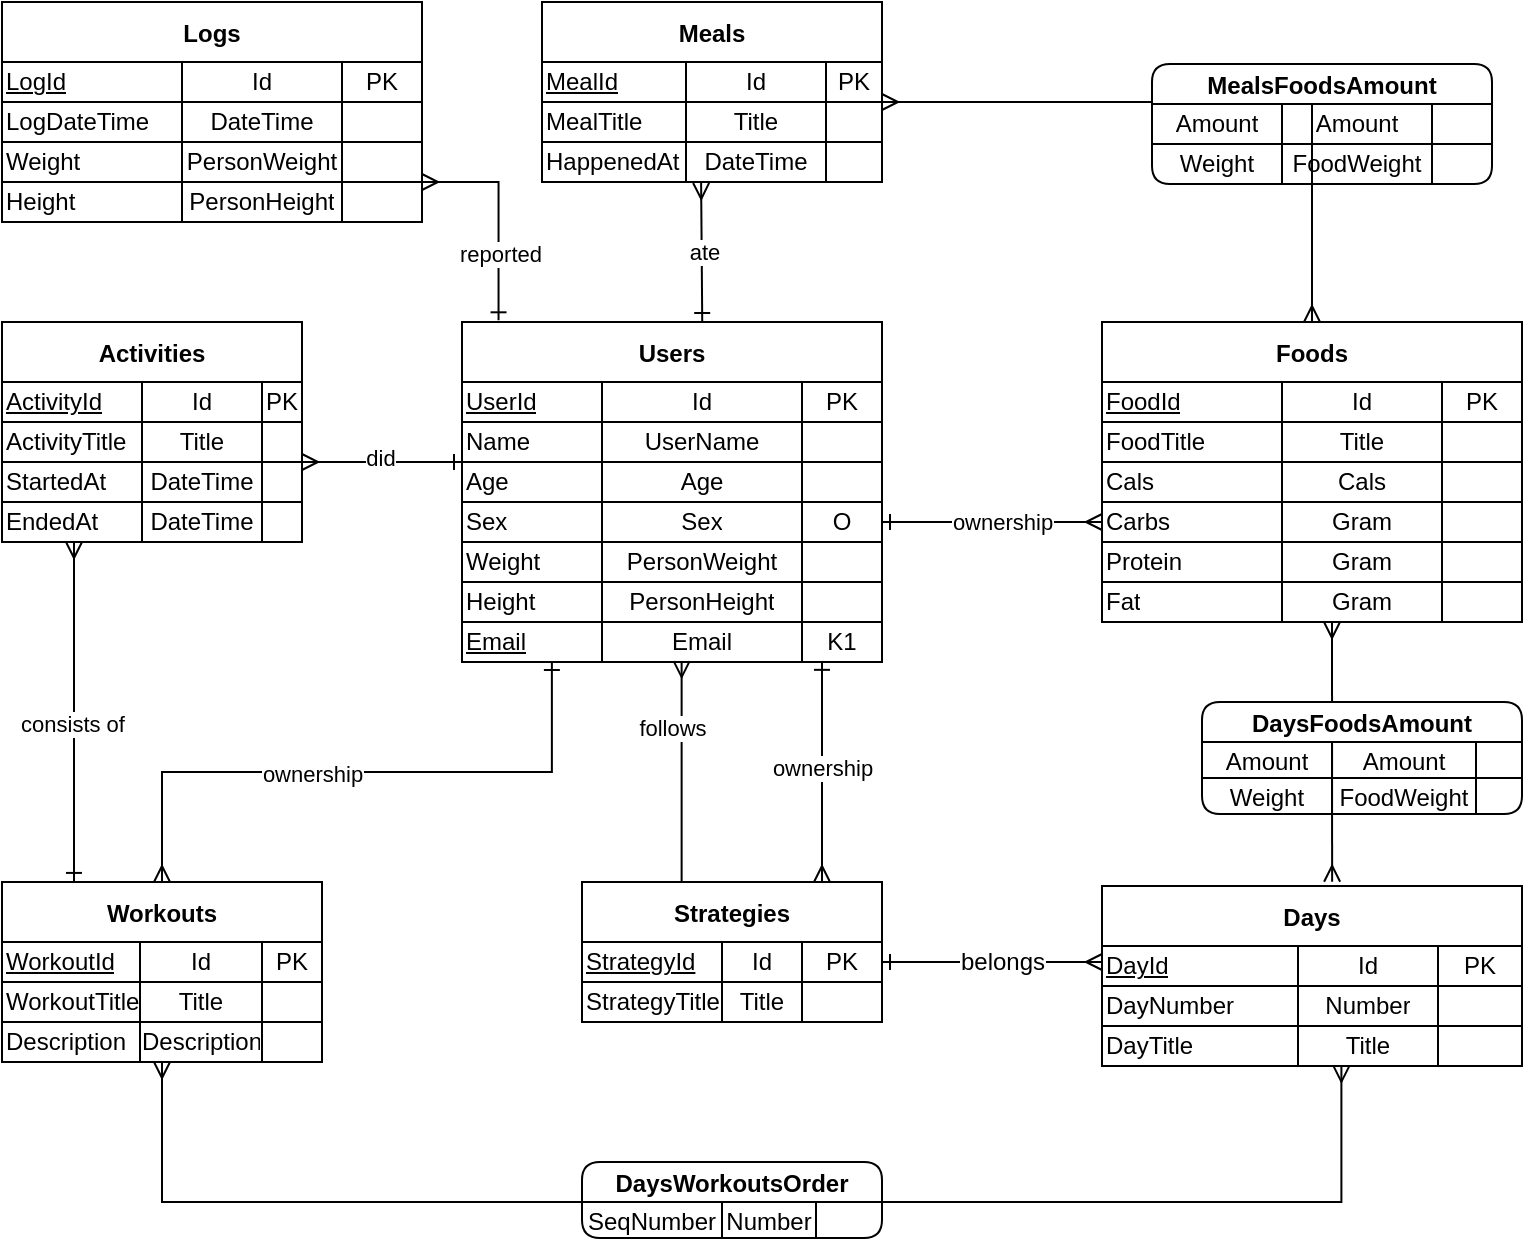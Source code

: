 <mxfile version="28.2.8">
  <diagram id="iYW2_TeGkALTc1oEaMLu" name="Страница 1">
    <mxGraphModel dx="1042" dy="567" grid="1" gridSize="10" guides="1" tooltips="1" connect="1" arrows="1" fold="1" page="1" pageScale="1" pageWidth="827" pageHeight="1169" math="0" shadow="0">
      <root>
        <mxCell id="0" />
        <mxCell id="1" parent="0" />
        <mxCell id="9KIwmX_JMQ5P3gJYj08M-179" value="Days" style="shape=table;startSize=30;container=1;collapsible=0;childLayout=tableLayout;fontStyle=1;align=center;html=0;shadow=0;perimeterSpacing=0;swimlaneFillColor=none;gradientColor=none;allowArrows=1;snapToPoint=0;fixDash=0;metaEdit=0;movableLabel=0;autosize=0;fixedWidth=0;rowLines=1;columnLines=1;fixedRows=0;resizeLast=0;horizontal=1;top=0;bottom=0;left=0;right=0;swimlaneBody=1;swimlaneHead=1;" parent="1" vertex="1">
          <mxGeometry x="560" y="482" width="210" height="90" as="geometry" />
        </mxCell>
        <mxCell id="9KIwmX_JMQ5P3gJYj08M-180" value="" style="shape=tableRow;horizontal=0;startSize=0;swimlaneHead=0;swimlaneBody=0;top=0;left=0;bottom=0;right=0;collapsible=0;dropTarget=0;fillColor=none;points=[[0,0.5],[1,0.5]];portConstraint=eastwest;html=0;" parent="9KIwmX_JMQ5P3gJYj08M-179" vertex="1">
          <mxGeometry y="30" width="210" height="20" as="geometry" />
        </mxCell>
        <mxCell id="9KIwmX_JMQ5P3gJYj08M-181" value="&lt;u&gt;DayId&lt;/u&gt;" style="shape=partialRectangle;html=1;whiteSpace=wrap;connectable=0;fillColor=none;top=0;left=0;bottom=0;right=0;overflow=hidden;align=left;" parent="9KIwmX_JMQ5P3gJYj08M-180" vertex="1">
          <mxGeometry width="98" height="20" as="geometry">
            <mxRectangle width="98" height="20" as="alternateBounds" />
          </mxGeometry>
        </mxCell>
        <mxCell id="9KIwmX_JMQ5P3gJYj08M-182" value="Id" style="shape=partialRectangle;html=1;whiteSpace=wrap;connectable=0;fillColor=none;top=0;left=0;bottom=0;right=0;overflow=hidden;" parent="9KIwmX_JMQ5P3gJYj08M-180" vertex="1">
          <mxGeometry x="98" width="70" height="20" as="geometry">
            <mxRectangle width="70" height="20" as="alternateBounds" />
          </mxGeometry>
        </mxCell>
        <mxCell id="9KIwmX_JMQ5P3gJYj08M-183" value="PK" style="shape=partialRectangle;html=1;whiteSpace=wrap;connectable=0;fillColor=none;top=0;left=0;bottom=0;right=0;overflow=hidden;" parent="9KIwmX_JMQ5P3gJYj08M-180" vertex="1">
          <mxGeometry x="168" width="42" height="20" as="geometry">
            <mxRectangle width="42" height="20" as="alternateBounds" />
          </mxGeometry>
        </mxCell>
        <mxCell id="9KIwmX_JMQ5P3gJYj08M-184" value="" style="shape=tableRow;horizontal=0;startSize=0;swimlaneHead=0;swimlaneBody=0;top=0;left=0;bottom=0;right=0;collapsible=0;dropTarget=0;fillColor=none;points=[[0,0.5],[1,0.5]];portConstraint=eastwest;html=0;" parent="9KIwmX_JMQ5P3gJYj08M-179" vertex="1">
          <mxGeometry y="50" width="210" height="20" as="geometry" />
        </mxCell>
        <mxCell id="9KIwmX_JMQ5P3gJYj08M-185" value="DayNumber" style="shape=partialRectangle;html=1;whiteSpace=wrap;connectable=0;fillColor=none;top=0;left=0;bottom=0;right=0;overflow=hidden;align=left;" parent="9KIwmX_JMQ5P3gJYj08M-184" vertex="1">
          <mxGeometry width="98" height="20" as="geometry">
            <mxRectangle width="98" height="20" as="alternateBounds" />
          </mxGeometry>
        </mxCell>
        <mxCell id="9KIwmX_JMQ5P3gJYj08M-186" value="Number" style="shape=partialRectangle;html=1;whiteSpace=wrap;connectable=0;fillColor=none;top=0;left=0;bottom=0;right=0;overflow=hidden;" parent="9KIwmX_JMQ5P3gJYj08M-184" vertex="1">
          <mxGeometry x="98" width="70" height="20" as="geometry">
            <mxRectangle width="70" height="20" as="alternateBounds" />
          </mxGeometry>
        </mxCell>
        <mxCell id="9KIwmX_JMQ5P3gJYj08M-187" value="" style="shape=partialRectangle;html=1;whiteSpace=wrap;connectable=0;fillColor=none;top=0;left=0;bottom=0;right=0;overflow=hidden;" parent="9KIwmX_JMQ5P3gJYj08M-184" vertex="1">
          <mxGeometry x="168" width="42" height="20" as="geometry">
            <mxRectangle width="42" height="20" as="alternateBounds" />
          </mxGeometry>
        </mxCell>
        <mxCell id="Jm231_nbyRial1GPkGdm-2" value="" style="shape=tableRow;horizontal=0;startSize=0;swimlaneHead=0;swimlaneBody=0;top=0;left=0;bottom=0;right=0;collapsible=0;dropTarget=0;fillColor=none;points=[[0,0.5],[1,0.5]];portConstraint=eastwest;html=0;" parent="9KIwmX_JMQ5P3gJYj08M-179" vertex="1">
          <mxGeometry y="70" width="210" height="20" as="geometry" />
        </mxCell>
        <mxCell id="Jm231_nbyRial1GPkGdm-3" value="DayTitle" style="shape=partialRectangle;html=1;whiteSpace=wrap;connectable=0;fillColor=none;top=0;left=0;bottom=0;right=0;overflow=hidden;align=left;" parent="Jm231_nbyRial1GPkGdm-2" vertex="1">
          <mxGeometry width="98" height="20" as="geometry">
            <mxRectangle width="98" height="20" as="alternateBounds" />
          </mxGeometry>
        </mxCell>
        <mxCell id="Jm231_nbyRial1GPkGdm-4" value="Title" style="shape=partialRectangle;html=1;whiteSpace=wrap;connectable=0;fillColor=none;top=0;left=0;bottom=0;right=0;overflow=hidden;" parent="Jm231_nbyRial1GPkGdm-2" vertex="1">
          <mxGeometry x="98" width="70" height="20" as="geometry">
            <mxRectangle width="70" height="20" as="alternateBounds" />
          </mxGeometry>
        </mxCell>
        <mxCell id="Jm231_nbyRial1GPkGdm-5" value="" style="shape=partialRectangle;html=1;whiteSpace=wrap;connectable=0;fillColor=none;top=0;left=0;bottom=0;right=0;overflow=hidden;" parent="Jm231_nbyRial1GPkGdm-2" vertex="1">
          <mxGeometry x="168" width="42" height="20" as="geometry">
            <mxRectangle width="42" height="20" as="alternateBounds" />
          </mxGeometry>
        </mxCell>
        <mxCell id="9KIwmX_JMQ5P3gJYj08M-213" style="edgeStyle=elbowEdgeStyle;rounded=0;orthogonalLoop=1;jettySize=auto;html=1;entryX=1;entryY=0.962;entryDx=0;entryDy=0;startArrow=ERone;startFill=0;endArrow=ERmany;endFill=0;orthogonal=0;fixDash=0;elbow=vertical;exitX=0.087;exitY=-0.005;exitDx=0;exitDy=0;exitPerimeter=0;entryPerimeter=0;" parent="1" source="9KIwmX_JMQ5P3gJYj08M-20" target="9KIwmX_JMQ5P3gJYj08M-66" edge="1">
          <mxGeometry x="-0.481" y="-20" relative="1" as="geometry">
            <mxPoint x="270" y="190" as="sourcePoint" />
            <Array as="points">
              <mxPoint x="240" y="130" />
              <mxPoint x="190" y="240" />
              <mxPoint x="200" y="200" />
            </Array>
            <mxPoint as="offset" />
          </mxGeometry>
        </mxCell>
        <mxCell id="9KIwmX_JMQ5P3gJYj08M-281" value="reported" style="edgeLabel;html=1;align=center;verticalAlign=middle;resizable=0;points=[];" parent="9KIwmX_JMQ5P3gJYj08M-213" vertex="1" connectable="0">
          <mxGeometry x="0.225" relative="1" as="geometry">
            <mxPoint y="33" as="offset" />
          </mxGeometry>
        </mxCell>
        <mxCell id="9KIwmX_JMQ5P3gJYj08M-217" style="edgeStyle=elbowEdgeStyle;rounded=0;orthogonalLoop=1;jettySize=auto;elbow=vertical;html=1;startArrow=ERone;startFill=0;endArrow=ERmany;endFill=0;entryX=0.468;entryY=1.024;entryDx=0;entryDy=0;entryPerimeter=0;exitX=0.572;exitY=-0.003;exitDx=0;exitDy=0;exitPerimeter=0;" parent="1" source="9KIwmX_JMQ5P3gJYj08M-20" target="9KIwmX_JMQ5P3gJYj08M-125" edge="1">
          <mxGeometry relative="1" as="geometry">
            <mxPoint x="408" y="210" as="sourcePoint" />
            <Array as="points">
              <mxPoint x="408" y="200" />
              <mxPoint x="380" y="170" />
            </Array>
          </mxGeometry>
        </mxCell>
        <mxCell id="9KIwmX_JMQ5P3gJYj08M-278" value="ate" style="edgeLabel;html=1;align=center;verticalAlign=middle;resizable=0;points=[];" parent="9KIwmX_JMQ5P3gJYj08M-217" vertex="1" connectable="0">
          <mxGeometry x="-0.304" y="-3" relative="1" as="geometry">
            <mxPoint x="-2" y="-12" as="offset" />
          </mxGeometry>
        </mxCell>
        <mxCell id="9KIwmX_JMQ5P3gJYj08M-241" style="edgeStyle=elbowEdgeStyle;rounded=0;orthogonalLoop=1;jettySize=auto;elbow=vertical;html=1;exitX=1;exitY=0.5;exitDx=0;exitDy=0;startArrow=ERone;startFill=0;endArrow=ERmany;endFill=0;entryX=0;entryY=0.5;entryDx=0;entryDy=0;" parent="1" source="9KIwmX_JMQ5P3gJYj08M-33" target="9KIwmX_JMQ5P3gJYj08M-100" edge="1">
          <mxGeometry relative="1" as="geometry">
            <mxPoint x="460.0" y="269.57" as="sourcePoint" />
            <mxPoint x="600" y="330" as="targetPoint" />
            <Array as="points">
              <mxPoint x="540" y="300" />
              <mxPoint x="610" y="330" />
            </Array>
          </mxGeometry>
        </mxCell>
        <mxCell id="9KIwmX_JMQ5P3gJYj08M-277" value="ownership" style="edgeLabel;html=1;align=center;verticalAlign=middle;resizable=0;points=[];" parent="9KIwmX_JMQ5P3gJYj08M-241" vertex="1" connectable="0">
          <mxGeometry x="-0.186" relative="1" as="geometry">
            <mxPoint x="15" as="offset" />
          </mxGeometry>
        </mxCell>
        <mxCell id="9KIwmX_JMQ5P3gJYj08M-274" style="edgeStyle=orthogonalEdgeStyle;rounded=0;orthogonalLoop=1;jettySize=auto;html=1;entryX=0.335;entryY=0.004;entryDx=0;entryDy=0;startArrow=ERmany;startFill=0;endArrow=none;endFill=0;elbow=vertical;exitX=0.523;exitY=0.978;exitDx=0;exitDy=0;exitPerimeter=0;entryPerimeter=0;" parent="1" source="9KIwmX_JMQ5P3gJYj08M-45" target="9KIwmX_JMQ5P3gJYj08M-166" edge="1">
          <mxGeometry relative="1" as="geometry">
            <Array as="points">
              <mxPoint x="350" y="480" />
            </Array>
          </mxGeometry>
        </mxCell>
        <mxCell id="9KIwmX_JMQ5P3gJYj08M-275" value="follows" style="edgeLabel;html=1;align=center;verticalAlign=middle;resizable=0;points=[];" parent="9KIwmX_JMQ5P3gJYj08M-274" vertex="1" connectable="0">
          <mxGeometry x="-0.053" relative="1" as="geometry">
            <mxPoint x="-5" y="-19" as="offset" />
          </mxGeometry>
        </mxCell>
        <mxCell id="9KIwmX_JMQ5P3gJYj08M-20" value="Users" style="shape=table;startSize=30;container=1;collapsible=0;childLayout=tableLayout;fontStyle=1;align=center;html=0;" parent="1" vertex="1">
          <mxGeometry x="240" y="200" width="210" height="170" as="geometry" />
        </mxCell>
        <mxCell id="9KIwmX_JMQ5P3gJYj08M-21" value="" style="shape=tableRow;horizontal=0;startSize=0;swimlaneHead=0;swimlaneBody=0;top=0;left=0;bottom=0;right=0;collapsible=0;dropTarget=0;fillColor=none;points=[[0,0.5],[1,0.5]];portConstraint=eastwest;html=0;" parent="9KIwmX_JMQ5P3gJYj08M-20" vertex="1">
          <mxGeometry y="30" width="210" height="20" as="geometry" />
        </mxCell>
        <mxCell id="9KIwmX_JMQ5P3gJYj08M-22" value="&lt;u&gt;UserId&lt;/u&gt;" style="shape=partialRectangle;html=1;whiteSpace=wrap;connectable=0;fillColor=none;top=0;left=0;bottom=0;right=0;overflow=hidden;align=left;" parent="9KIwmX_JMQ5P3gJYj08M-21" vertex="1">
          <mxGeometry width="70" height="20" as="geometry">
            <mxRectangle width="70" height="20" as="alternateBounds" />
          </mxGeometry>
        </mxCell>
        <mxCell id="9KIwmX_JMQ5P3gJYj08M-23" value="Id" style="shape=partialRectangle;html=1;whiteSpace=wrap;connectable=0;fillColor=none;top=0;left=0;bottom=0;right=0;overflow=hidden;" parent="9KIwmX_JMQ5P3gJYj08M-21" vertex="1">
          <mxGeometry x="70" width="100" height="20" as="geometry">
            <mxRectangle width="100" height="20" as="alternateBounds" />
          </mxGeometry>
        </mxCell>
        <mxCell id="9KIwmX_JMQ5P3gJYj08M-24" value="PK" style="shape=partialRectangle;html=1;whiteSpace=wrap;connectable=0;fillColor=none;top=0;left=0;bottom=0;right=0;overflow=hidden;" parent="9KIwmX_JMQ5P3gJYj08M-21" vertex="1">
          <mxGeometry x="170" width="40" height="20" as="geometry">
            <mxRectangle width="40" height="20" as="alternateBounds" />
          </mxGeometry>
        </mxCell>
        <mxCell id="9KIwmX_JMQ5P3gJYj08M-25" value="" style="shape=tableRow;horizontal=0;startSize=0;swimlaneHead=0;swimlaneBody=0;top=0;left=0;bottom=0;right=0;collapsible=0;dropTarget=0;fillColor=none;points=[[0,0.5],[1,0.5]];portConstraint=eastwest;html=0;" parent="9KIwmX_JMQ5P3gJYj08M-20" vertex="1">
          <mxGeometry y="50" width="210" height="20" as="geometry" />
        </mxCell>
        <mxCell id="9KIwmX_JMQ5P3gJYj08M-26" value="Name" style="shape=partialRectangle;html=1;whiteSpace=wrap;connectable=0;fillColor=none;top=0;left=0;bottom=0;right=0;overflow=hidden;align=left;" parent="9KIwmX_JMQ5P3gJYj08M-25" vertex="1">
          <mxGeometry width="70" height="20" as="geometry">
            <mxRectangle width="70" height="20" as="alternateBounds" />
          </mxGeometry>
        </mxCell>
        <mxCell id="9KIwmX_JMQ5P3gJYj08M-27" value="UserName" style="shape=partialRectangle;html=1;whiteSpace=wrap;connectable=0;fillColor=none;top=0;left=0;bottom=0;right=0;overflow=hidden;" parent="9KIwmX_JMQ5P3gJYj08M-25" vertex="1">
          <mxGeometry x="70" width="100" height="20" as="geometry">
            <mxRectangle width="100" height="20" as="alternateBounds" />
          </mxGeometry>
        </mxCell>
        <mxCell id="9KIwmX_JMQ5P3gJYj08M-28" value="" style="shape=partialRectangle;html=1;whiteSpace=wrap;connectable=0;fillColor=none;top=0;left=0;bottom=0;right=0;overflow=hidden;" parent="9KIwmX_JMQ5P3gJYj08M-25" vertex="1">
          <mxGeometry x="170" width="40" height="20" as="geometry">
            <mxRectangle width="40" height="20" as="alternateBounds" />
          </mxGeometry>
        </mxCell>
        <mxCell id="9KIwmX_JMQ5P3gJYj08M-29" value="" style="shape=tableRow;horizontal=0;startSize=0;swimlaneHead=0;swimlaneBody=0;top=0;left=0;bottom=0;right=0;collapsible=0;dropTarget=0;fillColor=none;points=[[0,0.5],[1,0.5]];portConstraint=eastwest;html=0;" parent="9KIwmX_JMQ5P3gJYj08M-20" vertex="1">
          <mxGeometry y="70" width="210" height="20" as="geometry" />
        </mxCell>
        <mxCell id="9KIwmX_JMQ5P3gJYj08M-30" value="Age" style="shape=partialRectangle;html=1;whiteSpace=wrap;connectable=0;fillColor=none;top=0;left=0;bottom=0;right=0;overflow=hidden;align=left;" parent="9KIwmX_JMQ5P3gJYj08M-29" vertex="1">
          <mxGeometry width="70" height="20" as="geometry">
            <mxRectangle width="70" height="20" as="alternateBounds" />
          </mxGeometry>
        </mxCell>
        <mxCell id="9KIwmX_JMQ5P3gJYj08M-31" value="Age" style="shape=partialRectangle;html=1;whiteSpace=wrap;connectable=0;fillColor=none;top=0;left=0;bottom=0;right=0;overflow=hidden;" parent="9KIwmX_JMQ5P3gJYj08M-29" vertex="1">
          <mxGeometry x="70" width="100" height="20" as="geometry">
            <mxRectangle width="100" height="20" as="alternateBounds" />
          </mxGeometry>
        </mxCell>
        <mxCell id="9KIwmX_JMQ5P3gJYj08M-32" value="" style="shape=partialRectangle;html=1;whiteSpace=wrap;connectable=0;fillColor=none;top=0;left=0;bottom=0;right=0;overflow=hidden;" parent="9KIwmX_JMQ5P3gJYj08M-29" vertex="1">
          <mxGeometry x="170" width="40" height="20" as="geometry">
            <mxRectangle width="40" height="20" as="alternateBounds" />
          </mxGeometry>
        </mxCell>
        <mxCell id="9KIwmX_JMQ5P3gJYj08M-33" value="" style="shape=tableRow;horizontal=0;startSize=0;swimlaneHead=0;swimlaneBody=0;top=0;left=0;bottom=0;right=0;collapsible=0;dropTarget=0;fillColor=none;points=[[0,0.5],[1,0.5]];portConstraint=eastwest;html=0;" parent="9KIwmX_JMQ5P3gJYj08M-20" vertex="1">
          <mxGeometry y="90" width="210" height="20" as="geometry" />
        </mxCell>
        <mxCell id="9KIwmX_JMQ5P3gJYj08M-34" value="Sex" style="shape=partialRectangle;html=1;whiteSpace=wrap;connectable=0;fillColor=none;top=0;left=0;bottom=0;right=0;overflow=hidden;align=left;" parent="9KIwmX_JMQ5P3gJYj08M-33" vertex="1">
          <mxGeometry width="70" height="20" as="geometry">
            <mxRectangle width="70" height="20" as="alternateBounds" />
          </mxGeometry>
        </mxCell>
        <mxCell id="9KIwmX_JMQ5P3gJYj08M-35" value="Sex" style="shape=partialRectangle;html=1;whiteSpace=wrap;connectable=0;fillColor=none;top=0;left=0;bottom=0;right=0;overflow=hidden;" parent="9KIwmX_JMQ5P3gJYj08M-33" vertex="1">
          <mxGeometry x="70" width="100" height="20" as="geometry">
            <mxRectangle width="100" height="20" as="alternateBounds" />
          </mxGeometry>
        </mxCell>
        <mxCell id="9KIwmX_JMQ5P3gJYj08M-36" value="O" style="shape=partialRectangle;html=1;whiteSpace=wrap;connectable=0;fillColor=none;top=0;left=0;bottom=0;right=0;overflow=hidden;" parent="9KIwmX_JMQ5P3gJYj08M-33" vertex="1">
          <mxGeometry x="170" width="40" height="20" as="geometry">
            <mxRectangle width="40" height="20" as="alternateBounds" />
          </mxGeometry>
        </mxCell>
        <mxCell id="9KIwmX_JMQ5P3gJYj08M-37" value="" style="shape=tableRow;horizontal=0;startSize=0;swimlaneHead=0;swimlaneBody=0;top=0;left=0;bottom=0;right=0;collapsible=0;dropTarget=0;fillColor=none;points=[[0,0.5],[1,0.5]];portConstraint=eastwest;html=0;" parent="9KIwmX_JMQ5P3gJYj08M-20" vertex="1">
          <mxGeometry y="110" width="210" height="20" as="geometry" />
        </mxCell>
        <mxCell id="9KIwmX_JMQ5P3gJYj08M-38" value="Weight" style="shape=partialRectangle;html=1;whiteSpace=wrap;connectable=0;fillColor=none;top=0;left=0;bottom=0;right=0;overflow=hidden;align=left;" parent="9KIwmX_JMQ5P3gJYj08M-37" vertex="1">
          <mxGeometry width="70" height="20" as="geometry">
            <mxRectangle width="70" height="20" as="alternateBounds" />
          </mxGeometry>
        </mxCell>
        <mxCell id="9KIwmX_JMQ5P3gJYj08M-39" value="PersonWeight" style="shape=partialRectangle;html=1;whiteSpace=wrap;connectable=0;fillColor=none;top=0;left=0;bottom=0;right=0;overflow=hidden;" parent="9KIwmX_JMQ5P3gJYj08M-37" vertex="1">
          <mxGeometry x="70" width="100" height="20" as="geometry">
            <mxRectangle width="100" height="20" as="alternateBounds" />
          </mxGeometry>
        </mxCell>
        <mxCell id="9KIwmX_JMQ5P3gJYj08M-40" value="" style="shape=partialRectangle;html=1;whiteSpace=wrap;connectable=0;fillColor=none;top=0;left=0;bottom=0;right=0;overflow=hidden;" parent="9KIwmX_JMQ5P3gJYj08M-37" vertex="1">
          <mxGeometry x="170" width="40" height="20" as="geometry">
            <mxRectangle width="40" height="20" as="alternateBounds" />
          </mxGeometry>
        </mxCell>
        <mxCell id="9KIwmX_JMQ5P3gJYj08M-41" value="" style="shape=tableRow;horizontal=0;startSize=0;swimlaneHead=0;swimlaneBody=0;top=0;left=0;bottom=0;right=0;collapsible=0;dropTarget=0;fillColor=none;points=[[0,0.5],[1,0.5]];portConstraint=eastwest;html=0;" parent="9KIwmX_JMQ5P3gJYj08M-20" vertex="1">
          <mxGeometry y="130" width="210" height="20" as="geometry" />
        </mxCell>
        <mxCell id="9KIwmX_JMQ5P3gJYj08M-42" value="Height" style="shape=partialRectangle;html=1;whiteSpace=wrap;connectable=0;fillColor=none;top=0;left=0;bottom=0;right=0;overflow=hidden;align=left;" parent="9KIwmX_JMQ5P3gJYj08M-41" vertex="1">
          <mxGeometry width="70" height="20" as="geometry">
            <mxRectangle width="70" height="20" as="alternateBounds" />
          </mxGeometry>
        </mxCell>
        <mxCell id="9KIwmX_JMQ5P3gJYj08M-43" value="PersonHeight" style="shape=partialRectangle;html=1;whiteSpace=wrap;connectable=0;fillColor=none;top=0;left=0;bottom=0;right=0;overflow=hidden;" parent="9KIwmX_JMQ5P3gJYj08M-41" vertex="1">
          <mxGeometry x="70" width="100" height="20" as="geometry">
            <mxRectangle width="100" height="20" as="alternateBounds" />
          </mxGeometry>
        </mxCell>
        <mxCell id="9KIwmX_JMQ5P3gJYj08M-44" value="" style="shape=partialRectangle;html=1;whiteSpace=wrap;connectable=0;fillColor=none;top=0;left=0;bottom=0;right=0;overflow=hidden;" parent="9KIwmX_JMQ5P3gJYj08M-41" vertex="1">
          <mxGeometry x="170" width="40" height="20" as="geometry">
            <mxRectangle width="40" height="20" as="alternateBounds" />
          </mxGeometry>
        </mxCell>
        <mxCell id="9KIwmX_JMQ5P3gJYj08M-45" value="" style="shape=tableRow;horizontal=0;startSize=0;swimlaneHead=0;swimlaneBody=0;top=0;left=0;bottom=0;right=0;collapsible=0;dropTarget=0;fillColor=none;points=[[0,0.5],[1,0.5]];portConstraint=eastwest;html=0;" parent="9KIwmX_JMQ5P3gJYj08M-20" vertex="1">
          <mxGeometry y="150" width="210" height="20" as="geometry" />
        </mxCell>
        <mxCell id="9KIwmX_JMQ5P3gJYj08M-46" value="&lt;u&gt;Email&lt;/u&gt;" style="shape=partialRectangle;html=1;whiteSpace=wrap;connectable=0;fillColor=none;top=0;left=0;bottom=0;right=0;overflow=hidden;align=left;" parent="9KIwmX_JMQ5P3gJYj08M-45" vertex="1">
          <mxGeometry width="70" height="20" as="geometry">
            <mxRectangle width="70" height="20" as="alternateBounds" />
          </mxGeometry>
        </mxCell>
        <mxCell id="9KIwmX_JMQ5P3gJYj08M-47" value="Email" style="shape=partialRectangle;html=1;whiteSpace=wrap;connectable=0;fillColor=none;top=0;left=0;bottom=0;right=0;overflow=hidden;" parent="9KIwmX_JMQ5P3gJYj08M-45" vertex="1">
          <mxGeometry x="70" width="100" height="20" as="geometry">
            <mxRectangle width="100" height="20" as="alternateBounds" />
          </mxGeometry>
        </mxCell>
        <mxCell id="9KIwmX_JMQ5P3gJYj08M-48" value="K1" style="shape=partialRectangle;html=1;whiteSpace=wrap;connectable=0;fillColor=none;top=0;left=0;bottom=0;right=0;overflow=hidden;" parent="9KIwmX_JMQ5P3gJYj08M-45" vertex="1">
          <mxGeometry x="170" width="40" height="20" as="geometry">
            <mxRectangle width="40" height="20" as="alternateBounds" />
          </mxGeometry>
        </mxCell>
        <mxCell id="9KIwmX_JMQ5P3gJYj08M-53" value="Logs" style="shape=table;startSize=30;container=1;collapsible=0;childLayout=tableLayout;fontStyle=1;align=center;html=0;" parent="1" vertex="1">
          <mxGeometry x="10" y="40" width="210" height="110" as="geometry" />
        </mxCell>
        <mxCell id="9KIwmX_JMQ5P3gJYj08M-54" value="" style="shape=tableRow;horizontal=0;startSize=0;swimlaneHead=0;swimlaneBody=0;top=0;left=0;bottom=0;right=0;collapsible=0;dropTarget=0;fillColor=none;points=[[0,0.5],[1,0.5]];portConstraint=eastwest;html=0;" parent="9KIwmX_JMQ5P3gJYj08M-53" vertex="1">
          <mxGeometry y="30" width="210" height="20" as="geometry" />
        </mxCell>
        <mxCell id="9KIwmX_JMQ5P3gJYj08M-55" value="&lt;u&gt;LogId&lt;/u&gt;" style="shape=partialRectangle;html=1;whiteSpace=wrap;connectable=0;fillColor=none;top=0;left=0;bottom=0;right=0;overflow=hidden;align=left;" parent="9KIwmX_JMQ5P3gJYj08M-54" vertex="1">
          <mxGeometry width="90" height="20" as="geometry">
            <mxRectangle width="90" height="20" as="alternateBounds" />
          </mxGeometry>
        </mxCell>
        <mxCell id="9KIwmX_JMQ5P3gJYj08M-56" value="Id" style="shape=partialRectangle;html=1;whiteSpace=wrap;connectable=0;fillColor=none;top=0;left=0;bottom=0;right=0;overflow=hidden;" parent="9KIwmX_JMQ5P3gJYj08M-54" vertex="1">
          <mxGeometry x="90" width="80" height="20" as="geometry">
            <mxRectangle width="80" height="20" as="alternateBounds" />
          </mxGeometry>
        </mxCell>
        <mxCell id="9KIwmX_JMQ5P3gJYj08M-57" value="PK" style="shape=partialRectangle;html=1;whiteSpace=wrap;connectable=0;fillColor=none;top=0;left=0;bottom=0;right=0;overflow=hidden;" parent="9KIwmX_JMQ5P3gJYj08M-54" vertex="1">
          <mxGeometry x="170" width="40" height="20" as="geometry">
            <mxRectangle width="40" height="20" as="alternateBounds" />
          </mxGeometry>
        </mxCell>
        <mxCell id="9KIwmX_JMQ5P3gJYj08M-62" value="" style="shape=tableRow;horizontal=0;startSize=0;swimlaneHead=0;swimlaneBody=0;top=0;left=0;bottom=0;right=0;collapsible=0;dropTarget=0;fillColor=none;points=[[0,0.5],[1,0.5]];portConstraint=eastwest;html=0;" parent="9KIwmX_JMQ5P3gJYj08M-53" vertex="1">
          <mxGeometry y="50" width="210" height="20" as="geometry" />
        </mxCell>
        <mxCell id="9KIwmX_JMQ5P3gJYj08M-63" value="LogDateTime" style="shape=partialRectangle;html=1;whiteSpace=wrap;connectable=0;fillColor=none;top=0;left=0;bottom=0;right=0;overflow=hidden;align=left;" parent="9KIwmX_JMQ5P3gJYj08M-62" vertex="1">
          <mxGeometry width="90" height="20" as="geometry">
            <mxRectangle width="90" height="20" as="alternateBounds" />
          </mxGeometry>
        </mxCell>
        <mxCell id="9KIwmX_JMQ5P3gJYj08M-64" value="DateTime" style="shape=partialRectangle;html=1;whiteSpace=wrap;connectable=0;fillColor=none;top=0;left=0;bottom=0;right=0;overflow=hidden;" parent="9KIwmX_JMQ5P3gJYj08M-62" vertex="1">
          <mxGeometry x="90" width="80" height="20" as="geometry">
            <mxRectangle width="80" height="20" as="alternateBounds" />
          </mxGeometry>
        </mxCell>
        <mxCell id="9KIwmX_JMQ5P3gJYj08M-65" value="" style="shape=partialRectangle;html=1;whiteSpace=wrap;connectable=0;fillColor=none;top=0;left=0;bottom=0;right=0;overflow=hidden;" parent="9KIwmX_JMQ5P3gJYj08M-62" vertex="1">
          <mxGeometry x="170" width="40" height="20" as="geometry">
            <mxRectangle width="40" height="20" as="alternateBounds" />
          </mxGeometry>
        </mxCell>
        <mxCell id="9KIwmX_JMQ5P3gJYj08M-66" value="" style="shape=tableRow;horizontal=0;startSize=0;swimlaneHead=0;swimlaneBody=0;top=0;left=0;bottom=0;right=0;collapsible=0;dropTarget=0;fillColor=none;points=[[0,0.5],[1,0.5]];portConstraint=eastwest;html=0;" parent="9KIwmX_JMQ5P3gJYj08M-53" vertex="1">
          <mxGeometry y="70" width="210" height="20" as="geometry" />
        </mxCell>
        <mxCell id="9KIwmX_JMQ5P3gJYj08M-67" value="Weight" style="shape=partialRectangle;html=1;whiteSpace=wrap;connectable=0;fillColor=none;top=0;left=0;bottom=0;right=0;overflow=hidden;align=left;" parent="9KIwmX_JMQ5P3gJYj08M-66" vertex="1">
          <mxGeometry width="90" height="20" as="geometry">
            <mxRectangle width="90" height="20" as="alternateBounds" />
          </mxGeometry>
        </mxCell>
        <mxCell id="9KIwmX_JMQ5P3gJYj08M-68" value="PersonWeight" style="shape=partialRectangle;html=1;whiteSpace=wrap;connectable=0;fillColor=none;top=0;left=0;bottom=0;right=0;overflow=hidden;" parent="9KIwmX_JMQ5P3gJYj08M-66" vertex="1">
          <mxGeometry x="90" width="80" height="20" as="geometry">
            <mxRectangle width="80" height="20" as="alternateBounds" />
          </mxGeometry>
        </mxCell>
        <mxCell id="9KIwmX_JMQ5P3gJYj08M-69" value="" style="shape=partialRectangle;html=1;whiteSpace=wrap;connectable=0;fillColor=none;top=0;left=0;bottom=0;right=0;overflow=hidden;" parent="9KIwmX_JMQ5P3gJYj08M-66" vertex="1">
          <mxGeometry x="170" width="40" height="20" as="geometry">
            <mxRectangle width="40" height="20" as="alternateBounds" />
          </mxGeometry>
        </mxCell>
        <mxCell id="9KIwmX_JMQ5P3gJYj08M-70" value="" style="shape=tableRow;horizontal=0;startSize=0;swimlaneHead=0;swimlaneBody=0;top=0;left=0;bottom=0;right=0;collapsible=0;dropTarget=0;fillColor=none;points=[[0,0.5],[1,0.5]];portConstraint=eastwest;html=0;" parent="9KIwmX_JMQ5P3gJYj08M-53" vertex="1">
          <mxGeometry y="90" width="210" height="20" as="geometry" />
        </mxCell>
        <mxCell id="9KIwmX_JMQ5P3gJYj08M-71" value="Height" style="shape=partialRectangle;html=1;whiteSpace=wrap;connectable=0;fillColor=none;top=0;left=0;bottom=0;right=0;overflow=hidden;align=left;" parent="9KIwmX_JMQ5P3gJYj08M-70" vertex="1">
          <mxGeometry width="90" height="20" as="geometry">
            <mxRectangle width="90" height="20" as="alternateBounds" />
          </mxGeometry>
        </mxCell>
        <mxCell id="9KIwmX_JMQ5P3gJYj08M-72" value="PersonHeight" style="shape=partialRectangle;html=1;whiteSpace=wrap;connectable=0;fillColor=none;top=0;left=0;bottom=0;right=0;overflow=hidden;" parent="9KIwmX_JMQ5P3gJYj08M-70" vertex="1">
          <mxGeometry x="90" width="80" height="20" as="geometry">
            <mxRectangle width="80" height="20" as="alternateBounds" />
          </mxGeometry>
        </mxCell>
        <mxCell id="9KIwmX_JMQ5P3gJYj08M-73" value="" style="shape=partialRectangle;html=1;whiteSpace=wrap;connectable=0;fillColor=none;top=0;left=0;bottom=0;right=0;overflow=hidden;" parent="9KIwmX_JMQ5P3gJYj08M-70" vertex="1">
          <mxGeometry x="170" width="40" height="20" as="geometry">
            <mxRectangle width="40" height="20" as="alternateBounds" />
          </mxGeometry>
        </mxCell>
        <mxCell id="9KIwmX_JMQ5P3gJYj08M-87" value="Foods" style="shape=table;startSize=30;container=1;collapsible=0;childLayout=tableLayout;fontStyle=1;align=center;html=0;" parent="1" vertex="1">
          <mxGeometry x="560" y="200" width="210" height="150" as="geometry" />
        </mxCell>
        <mxCell id="9KIwmX_JMQ5P3gJYj08M-88" value="" style="shape=tableRow;horizontal=0;startSize=0;swimlaneHead=0;swimlaneBody=0;top=0;left=0;bottom=0;right=0;collapsible=0;dropTarget=0;fillColor=none;points=[[0,0.5],[1,0.5]];portConstraint=eastwest;html=0;" parent="9KIwmX_JMQ5P3gJYj08M-87" vertex="1">
          <mxGeometry y="30" width="210" height="20" as="geometry" />
        </mxCell>
        <mxCell id="9KIwmX_JMQ5P3gJYj08M-89" value="&lt;u&gt;FoodId&lt;/u&gt;" style="shape=partialRectangle;html=1;whiteSpace=wrap;connectable=0;fillColor=none;top=0;left=0;bottom=0;right=0;overflow=hidden;align=left;" parent="9KIwmX_JMQ5P3gJYj08M-88" vertex="1">
          <mxGeometry width="90" height="20" as="geometry">
            <mxRectangle width="90" height="20" as="alternateBounds" />
          </mxGeometry>
        </mxCell>
        <mxCell id="9KIwmX_JMQ5P3gJYj08M-90" value="Id" style="shape=partialRectangle;html=1;whiteSpace=wrap;connectable=0;fillColor=none;top=0;left=0;bottom=0;right=0;overflow=hidden;" parent="9KIwmX_JMQ5P3gJYj08M-88" vertex="1">
          <mxGeometry x="90" width="80" height="20" as="geometry">
            <mxRectangle width="80" height="20" as="alternateBounds" />
          </mxGeometry>
        </mxCell>
        <mxCell id="9KIwmX_JMQ5P3gJYj08M-91" value="PK" style="shape=partialRectangle;html=1;whiteSpace=wrap;connectable=0;fillColor=none;top=0;left=0;bottom=0;right=0;overflow=hidden;" parent="9KIwmX_JMQ5P3gJYj08M-88" vertex="1">
          <mxGeometry x="170" width="40" height="20" as="geometry">
            <mxRectangle width="40" height="20" as="alternateBounds" />
          </mxGeometry>
        </mxCell>
        <mxCell id="9KIwmX_JMQ5P3gJYj08M-92" value="" style="shape=tableRow;horizontal=0;startSize=0;swimlaneHead=0;swimlaneBody=0;top=0;left=0;bottom=0;right=0;collapsible=0;dropTarget=0;fillColor=none;points=[[0,0.5],[1,0.5]];portConstraint=eastwest;html=0;" parent="9KIwmX_JMQ5P3gJYj08M-87" vertex="1">
          <mxGeometry y="50" width="210" height="20" as="geometry" />
        </mxCell>
        <mxCell id="9KIwmX_JMQ5P3gJYj08M-93" value="FoodTitle" style="shape=partialRectangle;html=1;whiteSpace=wrap;connectable=0;fillColor=none;top=0;left=0;bottom=0;right=0;overflow=hidden;align=left;" parent="9KIwmX_JMQ5P3gJYj08M-92" vertex="1">
          <mxGeometry width="90" height="20" as="geometry">
            <mxRectangle width="90" height="20" as="alternateBounds" />
          </mxGeometry>
        </mxCell>
        <mxCell id="9KIwmX_JMQ5P3gJYj08M-94" value="Title" style="shape=partialRectangle;html=1;whiteSpace=wrap;connectable=0;fillColor=none;top=0;left=0;bottom=0;right=0;overflow=hidden;" parent="9KIwmX_JMQ5P3gJYj08M-92" vertex="1">
          <mxGeometry x="90" width="80" height="20" as="geometry">
            <mxRectangle width="80" height="20" as="alternateBounds" />
          </mxGeometry>
        </mxCell>
        <mxCell id="9KIwmX_JMQ5P3gJYj08M-95" value="" style="shape=partialRectangle;html=1;whiteSpace=wrap;connectable=0;fillColor=none;top=0;left=0;bottom=0;right=0;overflow=hidden;" parent="9KIwmX_JMQ5P3gJYj08M-92" vertex="1">
          <mxGeometry x="170" width="40" height="20" as="geometry">
            <mxRectangle width="40" height="20" as="alternateBounds" />
          </mxGeometry>
        </mxCell>
        <mxCell id="9KIwmX_JMQ5P3gJYj08M-96" value="" style="shape=tableRow;horizontal=0;startSize=0;swimlaneHead=0;swimlaneBody=0;top=0;left=0;bottom=0;right=0;collapsible=0;dropTarget=0;fillColor=none;points=[[0,0.5],[1,0.5]];portConstraint=eastwest;html=0;" parent="9KIwmX_JMQ5P3gJYj08M-87" vertex="1">
          <mxGeometry y="70" width="210" height="20" as="geometry" />
        </mxCell>
        <mxCell id="9KIwmX_JMQ5P3gJYj08M-97" value="Cals" style="shape=partialRectangle;html=1;whiteSpace=wrap;connectable=0;fillColor=none;top=0;left=0;bottom=0;right=0;overflow=hidden;align=left;" parent="9KIwmX_JMQ5P3gJYj08M-96" vertex="1">
          <mxGeometry width="90" height="20" as="geometry">
            <mxRectangle width="90" height="20" as="alternateBounds" />
          </mxGeometry>
        </mxCell>
        <mxCell id="9KIwmX_JMQ5P3gJYj08M-98" value="Cals" style="shape=partialRectangle;html=1;whiteSpace=wrap;connectable=0;fillColor=none;top=0;left=0;bottom=0;right=0;overflow=hidden;" parent="9KIwmX_JMQ5P3gJYj08M-96" vertex="1">
          <mxGeometry x="90" width="80" height="20" as="geometry">
            <mxRectangle width="80" height="20" as="alternateBounds" />
          </mxGeometry>
        </mxCell>
        <mxCell id="9KIwmX_JMQ5P3gJYj08M-99" value="" style="shape=partialRectangle;html=1;whiteSpace=wrap;connectable=0;fillColor=none;top=0;left=0;bottom=0;right=0;overflow=hidden;" parent="9KIwmX_JMQ5P3gJYj08M-96" vertex="1">
          <mxGeometry x="170" width="40" height="20" as="geometry">
            <mxRectangle width="40" height="20" as="alternateBounds" />
          </mxGeometry>
        </mxCell>
        <mxCell id="9KIwmX_JMQ5P3gJYj08M-100" value="" style="shape=tableRow;horizontal=0;startSize=0;swimlaneHead=0;swimlaneBody=0;top=0;left=0;bottom=0;right=0;collapsible=0;dropTarget=0;fillColor=none;points=[[0,0.5],[1,0.5]];portConstraint=eastwest;html=0;" parent="9KIwmX_JMQ5P3gJYj08M-87" vertex="1">
          <mxGeometry y="90" width="210" height="20" as="geometry" />
        </mxCell>
        <mxCell id="9KIwmX_JMQ5P3gJYj08M-101" value="Carbs" style="shape=partialRectangle;html=1;whiteSpace=wrap;connectable=0;fillColor=none;top=0;left=0;bottom=0;right=0;overflow=hidden;align=left;" parent="9KIwmX_JMQ5P3gJYj08M-100" vertex="1">
          <mxGeometry width="90" height="20" as="geometry">
            <mxRectangle width="90" height="20" as="alternateBounds" />
          </mxGeometry>
        </mxCell>
        <mxCell id="9KIwmX_JMQ5P3gJYj08M-102" value="Gram" style="shape=partialRectangle;html=1;whiteSpace=wrap;connectable=0;fillColor=none;top=0;left=0;bottom=0;right=0;overflow=hidden;" parent="9KIwmX_JMQ5P3gJYj08M-100" vertex="1">
          <mxGeometry x="90" width="80" height="20" as="geometry">
            <mxRectangle width="80" height="20" as="alternateBounds" />
          </mxGeometry>
        </mxCell>
        <mxCell id="9KIwmX_JMQ5P3gJYj08M-103" value="" style="shape=partialRectangle;html=1;whiteSpace=wrap;connectable=0;fillColor=none;top=0;left=0;bottom=0;right=0;overflow=hidden;" parent="9KIwmX_JMQ5P3gJYj08M-100" vertex="1">
          <mxGeometry x="170" width="40" height="20" as="geometry">
            <mxRectangle width="40" height="20" as="alternateBounds" />
          </mxGeometry>
        </mxCell>
        <mxCell id="9KIwmX_JMQ5P3gJYj08M-104" value="" style="shape=tableRow;horizontal=0;startSize=0;swimlaneHead=0;swimlaneBody=0;top=0;left=0;bottom=0;right=0;collapsible=0;dropTarget=0;fillColor=none;points=[[0,0.5],[1,0.5]];portConstraint=eastwest;html=0;" parent="9KIwmX_JMQ5P3gJYj08M-87" vertex="1">
          <mxGeometry y="110" width="210" height="20" as="geometry" />
        </mxCell>
        <mxCell id="9KIwmX_JMQ5P3gJYj08M-105" value="Protein" style="shape=partialRectangle;html=1;whiteSpace=wrap;connectable=0;fillColor=none;top=0;left=0;bottom=0;right=0;overflow=hidden;align=left;" parent="9KIwmX_JMQ5P3gJYj08M-104" vertex="1">
          <mxGeometry width="90" height="20" as="geometry">
            <mxRectangle width="90" height="20" as="alternateBounds" />
          </mxGeometry>
        </mxCell>
        <mxCell id="9KIwmX_JMQ5P3gJYj08M-106" value="Gram" style="shape=partialRectangle;html=1;whiteSpace=wrap;connectable=0;fillColor=none;top=0;left=0;bottom=0;right=0;overflow=hidden;" parent="9KIwmX_JMQ5P3gJYj08M-104" vertex="1">
          <mxGeometry x="90" width="80" height="20" as="geometry">
            <mxRectangle width="80" height="20" as="alternateBounds" />
          </mxGeometry>
        </mxCell>
        <mxCell id="9KIwmX_JMQ5P3gJYj08M-107" value="" style="shape=partialRectangle;html=1;whiteSpace=wrap;connectable=0;fillColor=none;top=0;left=0;bottom=0;right=0;overflow=hidden;" parent="9KIwmX_JMQ5P3gJYj08M-104" vertex="1">
          <mxGeometry x="170" width="40" height="20" as="geometry">
            <mxRectangle width="40" height="20" as="alternateBounds" />
          </mxGeometry>
        </mxCell>
        <mxCell id="9KIwmX_JMQ5P3gJYj08M-108" value="" style="shape=tableRow;horizontal=0;startSize=0;swimlaneHead=0;swimlaneBody=0;top=0;left=0;bottom=0;right=0;collapsible=0;dropTarget=0;fillColor=none;points=[[0,0.5],[1,0.5]];portConstraint=eastwest;html=0;" parent="9KIwmX_JMQ5P3gJYj08M-87" vertex="1">
          <mxGeometry y="130" width="210" height="20" as="geometry" />
        </mxCell>
        <mxCell id="9KIwmX_JMQ5P3gJYj08M-109" value="Fat" style="shape=partialRectangle;html=1;whiteSpace=wrap;connectable=0;fillColor=none;top=0;left=0;bottom=0;right=0;overflow=hidden;align=left;" parent="9KIwmX_JMQ5P3gJYj08M-108" vertex="1">
          <mxGeometry width="90" height="20" as="geometry">
            <mxRectangle width="90" height="20" as="alternateBounds" />
          </mxGeometry>
        </mxCell>
        <mxCell id="9KIwmX_JMQ5P3gJYj08M-110" value="Gram" style="shape=partialRectangle;html=1;whiteSpace=wrap;connectable=0;fillColor=none;top=0;left=0;bottom=0;right=0;overflow=hidden;" parent="9KIwmX_JMQ5P3gJYj08M-108" vertex="1">
          <mxGeometry x="90" width="80" height="20" as="geometry">
            <mxRectangle width="80" height="20" as="alternateBounds" />
          </mxGeometry>
        </mxCell>
        <mxCell id="9KIwmX_JMQ5P3gJYj08M-111" value="" style="shape=partialRectangle;html=1;whiteSpace=wrap;connectable=0;fillColor=none;top=0;left=0;bottom=0;right=0;overflow=hidden;" parent="9KIwmX_JMQ5P3gJYj08M-108" vertex="1">
          <mxGeometry x="170" width="40" height="20" as="geometry">
            <mxRectangle width="40" height="20" as="alternateBounds" />
          </mxGeometry>
        </mxCell>
        <mxCell id="9KIwmX_JMQ5P3gJYj08M-116" value="Meals" style="shape=table;startSize=30;container=1;collapsible=0;childLayout=tableLayout;fontStyle=1;align=center;html=0;" parent="1" vertex="1">
          <mxGeometry x="280" y="40" width="170" height="90" as="geometry" />
        </mxCell>
        <mxCell id="9KIwmX_JMQ5P3gJYj08M-117" value="" style="shape=tableRow;horizontal=0;startSize=0;swimlaneHead=0;swimlaneBody=0;top=0;left=0;bottom=0;right=0;collapsible=0;dropTarget=0;fillColor=none;points=[[0,0.5],[1,0.5]];portConstraint=eastwest;html=0;" parent="9KIwmX_JMQ5P3gJYj08M-116" vertex="1">
          <mxGeometry y="30" width="170" height="20" as="geometry" />
        </mxCell>
        <mxCell id="9KIwmX_JMQ5P3gJYj08M-118" value="&lt;u&gt;MealId&lt;/u&gt;" style="shape=partialRectangle;html=1;whiteSpace=wrap;connectable=0;fillColor=none;top=0;left=0;bottom=0;right=0;overflow=hidden;align=left;" parent="9KIwmX_JMQ5P3gJYj08M-117" vertex="1">
          <mxGeometry width="72" height="20" as="geometry">
            <mxRectangle width="72" height="20" as="alternateBounds" />
          </mxGeometry>
        </mxCell>
        <mxCell id="9KIwmX_JMQ5P3gJYj08M-119" value="Id" style="shape=partialRectangle;html=1;whiteSpace=wrap;connectable=0;fillColor=none;top=0;left=0;bottom=0;right=0;overflow=hidden;" parent="9KIwmX_JMQ5P3gJYj08M-117" vertex="1">
          <mxGeometry x="72" width="70" height="20" as="geometry">
            <mxRectangle width="70" height="20" as="alternateBounds" />
          </mxGeometry>
        </mxCell>
        <mxCell id="9KIwmX_JMQ5P3gJYj08M-120" value="PK" style="shape=partialRectangle;html=1;whiteSpace=wrap;connectable=0;fillColor=none;top=0;left=0;bottom=0;right=0;overflow=hidden;" parent="9KIwmX_JMQ5P3gJYj08M-117" vertex="1">
          <mxGeometry x="142" width="28" height="20" as="geometry">
            <mxRectangle width="28" height="20" as="alternateBounds" />
          </mxGeometry>
        </mxCell>
        <mxCell id="9KIwmX_JMQ5P3gJYj08M-121" value="" style="shape=tableRow;horizontal=0;startSize=0;swimlaneHead=0;swimlaneBody=0;top=0;left=0;bottom=0;right=0;collapsible=0;dropTarget=0;fillColor=none;points=[[0,0.5],[1,0.5]];portConstraint=eastwest;html=0;" parent="9KIwmX_JMQ5P3gJYj08M-116" vertex="1">
          <mxGeometry y="50" width="170" height="20" as="geometry" />
        </mxCell>
        <mxCell id="9KIwmX_JMQ5P3gJYj08M-122" value="MealTitle" style="shape=partialRectangle;html=1;whiteSpace=wrap;connectable=0;fillColor=none;top=0;left=0;bottom=0;right=0;overflow=hidden;align=left;" parent="9KIwmX_JMQ5P3gJYj08M-121" vertex="1">
          <mxGeometry width="72" height="20" as="geometry">
            <mxRectangle width="72" height="20" as="alternateBounds" />
          </mxGeometry>
        </mxCell>
        <mxCell id="9KIwmX_JMQ5P3gJYj08M-123" value="Title" style="shape=partialRectangle;html=1;whiteSpace=wrap;connectable=0;fillColor=none;top=0;left=0;bottom=0;right=0;overflow=hidden;" parent="9KIwmX_JMQ5P3gJYj08M-121" vertex="1">
          <mxGeometry x="72" width="70" height="20" as="geometry">
            <mxRectangle width="70" height="20" as="alternateBounds" />
          </mxGeometry>
        </mxCell>
        <mxCell id="9KIwmX_JMQ5P3gJYj08M-124" value="" style="shape=partialRectangle;html=1;whiteSpace=wrap;connectable=0;fillColor=none;top=0;left=0;bottom=0;right=0;overflow=hidden;" parent="9KIwmX_JMQ5P3gJYj08M-121" vertex="1">
          <mxGeometry x="142" width="28" height="20" as="geometry">
            <mxRectangle width="28" height="20" as="alternateBounds" />
          </mxGeometry>
        </mxCell>
        <mxCell id="9KIwmX_JMQ5P3gJYj08M-125" value="" style="shape=tableRow;horizontal=0;startSize=0;swimlaneHead=0;swimlaneBody=0;top=0;left=0;bottom=0;right=0;collapsible=0;dropTarget=0;fillColor=none;points=[[0,0.5],[1,0.5]];portConstraint=eastwest;html=0;" parent="9KIwmX_JMQ5P3gJYj08M-116" vertex="1">
          <mxGeometry y="70" width="170" height="20" as="geometry" />
        </mxCell>
        <mxCell id="9KIwmX_JMQ5P3gJYj08M-126" value="HappenedAt" style="shape=partialRectangle;html=1;whiteSpace=wrap;connectable=0;fillColor=none;top=0;left=0;bottom=0;right=0;overflow=hidden;align=left;" parent="9KIwmX_JMQ5P3gJYj08M-125" vertex="1">
          <mxGeometry width="72" height="20" as="geometry">
            <mxRectangle width="72" height="20" as="alternateBounds" />
          </mxGeometry>
        </mxCell>
        <mxCell id="9KIwmX_JMQ5P3gJYj08M-127" value="DateTime" style="shape=partialRectangle;html=1;whiteSpace=wrap;connectable=0;fillColor=none;top=0;left=0;bottom=0;right=0;overflow=hidden;" parent="9KIwmX_JMQ5P3gJYj08M-125" vertex="1">
          <mxGeometry x="72" width="70" height="20" as="geometry">
            <mxRectangle width="70" height="20" as="alternateBounds" />
          </mxGeometry>
        </mxCell>
        <mxCell id="9KIwmX_JMQ5P3gJYj08M-128" value="" style="shape=partialRectangle;html=1;whiteSpace=wrap;connectable=0;fillColor=none;top=0;left=0;bottom=0;right=0;overflow=hidden;" parent="9KIwmX_JMQ5P3gJYj08M-125" vertex="1">
          <mxGeometry x="142" width="28" height="20" as="geometry">
            <mxRectangle width="28" height="20" as="alternateBounds" />
          </mxGeometry>
        </mxCell>
        <mxCell id="9KIwmX_JMQ5P3gJYj08M-245" style="edgeStyle=elbowEdgeStyle;rounded=0;orthogonalLoop=1;jettySize=auto;elbow=vertical;html=1;exitX=0.5;exitY=0;exitDx=0;exitDy=0;entryX=0.214;entryY=1;entryDx=0;entryDy=0;entryPerimeter=0;startArrow=ERmany;startFill=0;endArrow=ERone;endFill=0;" parent="1" source="9KIwmX_JMQ5P3gJYj08M-141" target="9KIwmX_JMQ5P3gJYj08M-45" edge="1">
          <mxGeometry relative="1" as="geometry" />
        </mxCell>
        <mxCell id="9KIwmX_JMQ5P3gJYj08M-288" value="ownership" style="edgeLabel;html=1;align=center;verticalAlign=middle;resizable=0;points=[];" parent="9KIwmX_JMQ5P3gJYj08M-245" vertex="1" connectable="0">
          <mxGeometry x="-0.148" y="-1" relative="1" as="geometry">
            <mxPoint as="offset" />
          </mxGeometry>
        </mxCell>
        <mxCell id="9KIwmX_JMQ5P3gJYj08M-250" style="edgeStyle=elbowEdgeStyle;rounded=0;orthogonalLoop=1;jettySize=auto;elbow=vertical;html=1;exitX=0.225;exitY=-0.006;exitDx=0;exitDy=0;entryX=0.243;entryY=1.017;entryDx=0;entryDy=0;entryPerimeter=0;startArrow=ERone;startFill=0;endArrow=ERmany;endFill=0;exitPerimeter=0;" parent="1" source="9KIwmX_JMQ5P3gJYj08M-141" target="9KIwmX_JMQ5P3gJYj08M-205" edge="1">
          <mxGeometry relative="1" as="geometry">
            <Array as="points">
              <mxPoint x="50" y="310" />
              <mxPoint x="70" y="470" />
            </Array>
          </mxGeometry>
        </mxCell>
        <mxCell id="9KIwmX_JMQ5P3gJYj08M-289" value="consists of" style="edgeLabel;html=1;align=center;verticalAlign=middle;resizable=0;points=[];" parent="9KIwmX_JMQ5P3gJYj08M-250" vertex="1" connectable="0">
          <mxGeometry x="0.406" y="2" relative="1" as="geometry">
            <mxPoint x="1" y="41" as="offset" />
          </mxGeometry>
        </mxCell>
        <mxCell id="9KIwmX_JMQ5P3gJYj08M-272" style="edgeStyle=elbowEdgeStyle;rounded=0;orthogonalLoop=1;jettySize=auto;elbow=vertical;html=1;startArrow=ERmany;startFill=0;endArrow=ERmany;endFill=0;entryX=0.57;entryY=0.996;entryDx=0;entryDy=0;entryPerimeter=0;" parent="1" source="9KIwmX_JMQ5P3gJYj08M-141" target="Jm231_nbyRial1GPkGdm-2" edge="1">
          <mxGeometry relative="1" as="geometry">
            <mxPoint x="680" y="580" as="targetPoint" />
            <Array as="points">
              <mxPoint x="480" y="640" />
              <mxPoint x="250" y="730" />
              <mxPoint x="440" y="820" />
            </Array>
          </mxGeometry>
        </mxCell>
        <mxCell id="9KIwmX_JMQ5P3gJYj08M-141" value="Workouts" style="shape=table;startSize=30;container=1;collapsible=0;childLayout=tableLayout;fontStyle=1;align=center;html=0;" parent="1" vertex="1">
          <mxGeometry x="10" y="480" width="160" height="90" as="geometry" />
        </mxCell>
        <mxCell id="9KIwmX_JMQ5P3gJYj08M-142" value="" style="shape=tableRow;horizontal=0;startSize=0;swimlaneHead=0;swimlaneBody=0;top=0;left=0;bottom=0;right=0;collapsible=0;dropTarget=0;fillColor=none;points=[[0,0.5],[1,0.5]];portConstraint=eastwest;html=0;" parent="9KIwmX_JMQ5P3gJYj08M-141" vertex="1">
          <mxGeometry y="30" width="160" height="20" as="geometry" />
        </mxCell>
        <mxCell id="9KIwmX_JMQ5P3gJYj08M-143" value="&lt;u&gt;WorkoutId&lt;/u&gt;" style="shape=partialRectangle;html=1;whiteSpace=wrap;connectable=0;fillColor=none;top=0;left=0;bottom=0;right=0;overflow=hidden;align=left;" parent="9KIwmX_JMQ5P3gJYj08M-142" vertex="1">
          <mxGeometry width="69" height="20" as="geometry">
            <mxRectangle width="69" height="20" as="alternateBounds" />
          </mxGeometry>
        </mxCell>
        <mxCell id="9KIwmX_JMQ5P3gJYj08M-144" value="Id" style="shape=partialRectangle;html=1;whiteSpace=wrap;connectable=0;fillColor=none;top=0;left=0;bottom=0;right=0;overflow=hidden;" parent="9KIwmX_JMQ5P3gJYj08M-142" vertex="1">
          <mxGeometry x="69" width="61" height="20" as="geometry">
            <mxRectangle width="61" height="20" as="alternateBounds" />
          </mxGeometry>
        </mxCell>
        <mxCell id="9KIwmX_JMQ5P3gJYj08M-145" value="PK" style="shape=partialRectangle;html=1;whiteSpace=wrap;connectable=0;fillColor=none;top=0;left=0;bottom=0;right=0;overflow=hidden;" parent="9KIwmX_JMQ5P3gJYj08M-142" vertex="1">
          <mxGeometry x="130" width="30" height="20" as="geometry">
            <mxRectangle width="30" height="20" as="alternateBounds" />
          </mxGeometry>
        </mxCell>
        <mxCell id="9KIwmX_JMQ5P3gJYj08M-146" value="" style="shape=tableRow;horizontal=0;startSize=0;swimlaneHead=0;swimlaneBody=0;top=0;left=0;bottom=0;right=0;collapsible=0;dropTarget=0;fillColor=none;points=[[0,0.5],[1,0.5]];portConstraint=eastwest;html=0;" parent="9KIwmX_JMQ5P3gJYj08M-141" vertex="1">
          <mxGeometry y="50" width="160" height="20" as="geometry" />
        </mxCell>
        <mxCell id="9KIwmX_JMQ5P3gJYj08M-147" value="WorkoutTitle" style="shape=partialRectangle;html=1;whiteSpace=wrap;connectable=0;fillColor=none;top=0;left=0;bottom=0;right=0;overflow=hidden;align=left;" parent="9KIwmX_JMQ5P3gJYj08M-146" vertex="1">
          <mxGeometry width="69" height="20" as="geometry">
            <mxRectangle width="69" height="20" as="alternateBounds" />
          </mxGeometry>
        </mxCell>
        <mxCell id="9KIwmX_JMQ5P3gJYj08M-148" value="Title" style="shape=partialRectangle;html=1;whiteSpace=wrap;connectable=0;fillColor=none;top=0;left=0;bottom=0;right=0;overflow=hidden;" parent="9KIwmX_JMQ5P3gJYj08M-146" vertex="1">
          <mxGeometry x="69" width="61" height="20" as="geometry">
            <mxRectangle width="61" height="20" as="alternateBounds" />
          </mxGeometry>
        </mxCell>
        <mxCell id="9KIwmX_JMQ5P3gJYj08M-149" value="" style="shape=partialRectangle;html=1;whiteSpace=wrap;connectable=0;fillColor=none;top=0;left=0;bottom=0;right=0;overflow=hidden;" parent="9KIwmX_JMQ5P3gJYj08M-146" vertex="1">
          <mxGeometry x="130" width="30" height="20" as="geometry">
            <mxRectangle width="30" height="20" as="alternateBounds" />
          </mxGeometry>
        </mxCell>
        <mxCell id="9KIwmX_JMQ5P3gJYj08M-150" value="" style="shape=tableRow;horizontal=0;startSize=0;swimlaneHead=0;swimlaneBody=0;top=0;left=0;bottom=0;right=0;collapsible=0;dropTarget=0;fillColor=none;points=[[0,0.5],[1,0.5]];portConstraint=eastwest;html=0;" parent="9KIwmX_JMQ5P3gJYj08M-141" vertex="1">
          <mxGeometry y="70" width="160" height="20" as="geometry" />
        </mxCell>
        <mxCell id="9KIwmX_JMQ5P3gJYj08M-151" value="Description" style="shape=partialRectangle;html=1;whiteSpace=wrap;connectable=0;fillColor=none;top=0;left=0;bottom=0;right=0;overflow=hidden;align=left;" parent="9KIwmX_JMQ5P3gJYj08M-150" vertex="1">
          <mxGeometry width="69" height="20" as="geometry">
            <mxRectangle width="69" height="20" as="alternateBounds" />
          </mxGeometry>
        </mxCell>
        <mxCell id="9KIwmX_JMQ5P3gJYj08M-152" value="Description" style="shape=partialRectangle;html=1;whiteSpace=wrap;connectable=0;fillColor=none;top=0;left=0;bottom=0;right=0;overflow=hidden;" parent="9KIwmX_JMQ5P3gJYj08M-150" vertex="1">
          <mxGeometry x="69" width="61" height="20" as="geometry">
            <mxRectangle width="61" height="20" as="alternateBounds" />
          </mxGeometry>
        </mxCell>
        <mxCell id="9KIwmX_JMQ5P3gJYj08M-153" value="" style="shape=partialRectangle;html=1;whiteSpace=wrap;connectable=0;fillColor=none;top=0;left=0;bottom=0;right=0;overflow=hidden;" parent="9KIwmX_JMQ5P3gJYj08M-150" vertex="1">
          <mxGeometry x="130" width="30" height="20" as="geometry">
            <mxRectangle width="30" height="20" as="alternateBounds" />
          </mxGeometry>
        </mxCell>
        <mxCell id="9KIwmX_JMQ5P3gJYj08M-247" style="edgeStyle=elbowEdgeStyle;rounded=0;orthogonalLoop=1;jettySize=auto;elbow=horizontal;html=1;startArrow=ERmany;startFill=0;endArrow=ERone;endFill=0;entryX=0.857;entryY=0.996;entryDx=0;entryDy=0;entryPerimeter=0;" parent="1" source="9KIwmX_JMQ5P3gJYj08M-166" target="9KIwmX_JMQ5P3gJYj08M-45" edge="1">
          <mxGeometry relative="1" as="geometry">
            <mxPoint x="420" y="410" as="targetPoint" />
            <Array as="points">
              <mxPoint x="420" y="440" />
              <mxPoint x="440" y="440" />
            </Array>
          </mxGeometry>
        </mxCell>
        <mxCell id="9KIwmX_JMQ5P3gJYj08M-276" value="ownership" style="edgeLabel;html=1;align=center;verticalAlign=middle;resizable=0;points=[];" parent="9KIwmX_JMQ5P3gJYj08M-247" vertex="1" connectable="0">
          <mxGeometry x="-0.056" relative="1" as="geometry">
            <mxPoint y="-5" as="offset" />
          </mxGeometry>
        </mxCell>
        <mxCell id="9KIwmX_JMQ5P3gJYj08M-166" value="Strategies" style="shape=table;startSize=30;container=1;collapsible=0;childLayout=tableLayout;fontStyle=1;align=center;html=0;" parent="1" vertex="1">
          <mxGeometry x="300" y="480" width="150" height="70" as="geometry" />
        </mxCell>
        <mxCell id="9KIwmX_JMQ5P3gJYj08M-167" value="" style="shape=tableRow;horizontal=0;startSize=0;swimlaneHead=0;swimlaneBody=0;top=0;left=0;bottom=0;right=0;collapsible=0;dropTarget=0;fillColor=none;points=[[0,0.5],[1,0.5]];portConstraint=eastwest;html=0;" parent="9KIwmX_JMQ5P3gJYj08M-166" vertex="1">
          <mxGeometry y="30" width="150" height="20" as="geometry" />
        </mxCell>
        <mxCell id="9KIwmX_JMQ5P3gJYj08M-168" value="&lt;u&gt;StrategyId&lt;/u&gt;" style="shape=partialRectangle;html=1;whiteSpace=wrap;connectable=0;fillColor=none;top=0;left=0;bottom=0;right=0;overflow=hidden;align=left;" parent="9KIwmX_JMQ5P3gJYj08M-167" vertex="1">
          <mxGeometry width="70" height="20" as="geometry">
            <mxRectangle width="70" height="20" as="alternateBounds" />
          </mxGeometry>
        </mxCell>
        <mxCell id="9KIwmX_JMQ5P3gJYj08M-169" value="Id" style="shape=partialRectangle;html=1;whiteSpace=wrap;connectable=0;fillColor=none;top=0;left=0;bottom=0;right=0;overflow=hidden;" parent="9KIwmX_JMQ5P3gJYj08M-167" vertex="1">
          <mxGeometry x="70" width="40" height="20" as="geometry">
            <mxRectangle width="40" height="20" as="alternateBounds" />
          </mxGeometry>
        </mxCell>
        <mxCell id="9KIwmX_JMQ5P3gJYj08M-170" value="PK" style="shape=partialRectangle;html=1;whiteSpace=wrap;connectable=0;fillColor=none;top=0;left=0;bottom=0;right=0;overflow=hidden;" parent="9KIwmX_JMQ5P3gJYj08M-167" vertex="1">
          <mxGeometry x="110" width="40" height="20" as="geometry">
            <mxRectangle width="40" height="20" as="alternateBounds" />
          </mxGeometry>
        </mxCell>
        <mxCell id="9KIwmX_JMQ5P3gJYj08M-171" value="" style="shape=tableRow;horizontal=0;startSize=0;swimlaneHead=0;swimlaneBody=0;top=0;left=0;bottom=0;right=0;collapsible=0;dropTarget=0;fillColor=none;points=[[0,0.5],[1,0.5]];portConstraint=eastwest;html=0;" parent="9KIwmX_JMQ5P3gJYj08M-166" vertex="1">
          <mxGeometry y="50" width="150" height="20" as="geometry" />
        </mxCell>
        <mxCell id="9KIwmX_JMQ5P3gJYj08M-172" value="StrategyTitle" style="shape=partialRectangle;html=1;whiteSpace=wrap;connectable=0;fillColor=none;top=0;left=0;bottom=0;right=0;overflow=hidden;align=left;" parent="9KIwmX_JMQ5P3gJYj08M-171" vertex="1">
          <mxGeometry width="70" height="20" as="geometry">
            <mxRectangle width="70" height="20" as="alternateBounds" />
          </mxGeometry>
        </mxCell>
        <mxCell id="9KIwmX_JMQ5P3gJYj08M-173" value="Title" style="shape=partialRectangle;html=1;whiteSpace=wrap;connectable=0;fillColor=none;top=0;left=0;bottom=0;right=0;overflow=hidden;" parent="9KIwmX_JMQ5P3gJYj08M-171" vertex="1">
          <mxGeometry x="70" width="40" height="20" as="geometry">
            <mxRectangle width="40" height="20" as="alternateBounds" />
          </mxGeometry>
        </mxCell>
        <mxCell id="9KIwmX_JMQ5P3gJYj08M-174" value="" style="shape=partialRectangle;html=1;whiteSpace=wrap;connectable=0;fillColor=none;top=0;left=0;bottom=0;right=0;overflow=hidden;" parent="9KIwmX_JMQ5P3gJYj08M-171" vertex="1">
          <mxGeometry x="110" width="40" height="20" as="geometry">
            <mxRectangle width="40" height="20" as="alternateBounds" />
          </mxGeometry>
        </mxCell>
        <mxCell id="9KIwmX_JMQ5P3gJYj08M-249" value="" style="edgeStyle=elbowEdgeStyle;rounded=0;orthogonalLoop=1;jettySize=auto;elbow=horizontal;html=1;startArrow=ERmany;startFill=0;endArrow=ERmany;endFill=0;exitX=0.547;exitY=-0.002;exitDx=0;exitDy=0;exitPerimeter=0;" parent="1" edge="1">
          <mxGeometry x="-0.001" y="-30" relative="1" as="geometry">
            <mxPoint x="675.058" y="479.852" as="sourcePoint" />
            <mxPoint x="675" y="350" as="targetPoint" />
            <Array as="points">
              <mxPoint x="675" y="380" />
              <mxPoint x="680" y="370" />
            </Array>
            <mxPoint as="offset" />
          </mxGeometry>
        </mxCell>
        <mxCell id="9KIwmX_JMQ5P3gJYj08M-192" value="Activities" style="shape=table;startSize=30;container=1;collapsible=0;childLayout=tableLayout;fontStyle=1;align=center;html=0;" parent="1" vertex="1">
          <mxGeometry x="10" y="200" width="150" height="110" as="geometry" />
        </mxCell>
        <mxCell id="9KIwmX_JMQ5P3gJYj08M-193" value="" style="shape=tableRow;horizontal=0;startSize=0;swimlaneHead=0;swimlaneBody=0;top=0;left=0;bottom=0;right=0;collapsible=0;dropTarget=0;fillColor=none;points=[[0,0.5],[1,0.5]];portConstraint=eastwest;html=0;" parent="9KIwmX_JMQ5P3gJYj08M-192" vertex="1">
          <mxGeometry y="30" width="150" height="20" as="geometry" />
        </mxCell>
        <mxCell id="9KIwmX_JMQ5P3gJYj08M-194" value="&lt;u&gt;ActivityId&lt;/u&gt;" style="shape=partialRectangle;html=1;whiteSpace=wrap;connectable=0;fillColor=none;top=0;left=0;bottom=0;right=0;overflow=hidden;align=left;" parent="9KIwmX_JMQ5P3gJYj08M-193" vertex="1">
          <mxGeometry width="70" height="20" as="geometry">
            <mxRectangle width="70" height="20" as="alternateBounds" />
          </mxGeometry>
        </mxCell>
        <mxCell id="9KIwmX_JMQ5P3gJYj08M-195" value="Id" style="shape=partialRectangle;html=1;whiteSpace=wrap;connectable=0;fillColor=none;top=0;left=0;bottom=0;right=0;overflow=hidden;" parent="9KIwmX_JMQ5P3gJYj08M-193" vertex="1">
          <mxGeometry x="70" width="60" height="20" as="geometry">
            <mxRectangle width="60" height="20" as="alternateBounds" />
          </mxGeometry>
        </mxCell>
        <mxCell id="9KIwmX_JMQ5P3gJYj08M-196" value="PK" style="shape=partialRectangle;html=1;whiteSpace=wrap;connectable=0;fillColor=none;top=0;left=0;bottom=0;right=0;overflow=hidden;" parent="9KIwmX_JMQ5P3gJYj08M-193" vertex="1">
          <mxGeometry x="130" width="20" height="20" as="geometry">
            <mxRectangle width="20" height="20" as="alternateBounds" />
          </mxGeometry>
        </mxCell>
        <mxCell id="9KIwmX_JMQ5P3gJYj08M-197" value="" style="shape=tableRow;horizontal=0;startSize=0;swimlaneHead=0;swimlaneBody=0;top=0;left=0;bottom=0;right=0;collapsible=0;dropTarget=0;fillColor=none;points=[[0,0.5],[1,0.5]];portConstraint=eastwest;html=0;" parent="9KIwmX_JMQ5P3gJYj08M-192" vertex="1">
          <mxGeometry y="50" width="150" height="20" as="geometry" />
        </mxCell>
        <mxCell id="9KIwmX_JMQ5P3gJYj08M-198" value="ActivityTitle" style="shape=partialRectangle;html=1;whiteSpace=wrap;connectable=0;fillColor=none;top=0;left=0;bottom=0;right=0;overflow=hidden;align=left;" parent="9KIwmX_JMQ5P3gJYj08M-197" vertex="1">
          <mxGeometry width="70" height="20" as="geometry">
            <mxRectangle width="70" height="20" as="alternateBounds" />
          </mxGeometry>
        </mxCell>
        <mxCell id="9KIwmX_JMQ5P3gJYj08M-199" value="Title" style="shape=partialRectangle;html=1;whiteSpace=wrap;connectable=0;fillColor=none;top=0;left=0;bottom=0;right=0;overflow=hidden;" parent="9KIwmX_JMQ5P3gJYj08M-197" vertex="1">
          <mxGeometry x="70" width="60" height="20" as="geometry">
            <mxRectangle width="60" height="20" as="alternateBounds" />
          </mxGeometry>
        </mxCell>
        <mxCell id="9KIwmX_JMQ5P3gJYj08M-200" value="" style="shape=partialRectangle;html=1;whiteSpace=wrap;connectable=0;fillColor=none;top=0;left=0;bottom=0;right=0;overflow=hidden;" parent="9KIwmX_JMQ5P3gJYj08M-197" vertex="1">
          <mxGeometry x="130" width="20" height="20" as="geometry">
            <mxRectangle width="20" height="20" as="alternateBounds" />
          </mxGeometry>
        </mxCell>
        <mxCell id="9KIwmX_JMQ5P3gJYj08M-201" value="" style="shape=tableRow;horizontal=0;startSize=0;swimlaneHead=0;swimlaneBody=0;top=0;left=0;bottom=0;right=0;collapsible=0;dropTarget=0;fillColor=none;points=[[0,0.5],[1,0.5]];portConstraint=eastwest;html=0;" parent="9KIwmX_JMQ5P3gJYj08M-192" vertex="1">
          <mxGeometry y="70" width="150" height="20" as="geometry" />
        </mxCell>
        <mxCell id="9KIwmX_JMQ5P3gJYj08M-202" value="StartedAt" style="shape=partialRectangle;html=1;whiteSpace=wrap;connectable=0;fillColor=none;top=0;left=0;bottom=0;right=0;overflow=hidden;align=left;" parent="9KIwmX_JMQ5P3gJYj08M-201" vertex="1">
          <mxGeometry width="70" height="20" as="geometry">
            <mxRectangle width="70" height="20" as="alternateBounds" />
          </mxGeometry>
        </mxCell>
        <mxCell id="9KIwmX_JMQ5P3gJYj08M-203" value="DateTime" style="shape=partialRectangle;html=1;whiteSpace=wrap;connectable=0;fillColor=none;top=0;left=0;bottom=0;right=0;overflow=hidden;" parent="9KIwmX_JMQ5P3gJYj08M-201" vertex="1">
          <mxGeometry x="70" width="60" height="20" as="geometry">
            <mxRectangle width="60" height="20" as="alternateBounds" />
          </mxGeometry>
        </mxCell>
        <mxCell id="9KIwmX_JMQ5P3gJYj08M-204" value="" style="shape=partialRectangle;html=1;whiteSpace=wrap;connectable=0;fillColor=none;top=0;left=0;bottom=0;right=0;overflow=hidden;" parent="9KIwmX_JMQ5P3gJYj08M-201" vertex="1">
          <mxGeometry x="130" width="20" height="20" as="geometry">
            <mxRectangle width="20" height="20" as="alternateBounds" />
          </mxGeometry>
        </mxCell>
        <mxCell id="9KIwmX_JMQ5P3gJYj08M-205" value="" style="shape=tableRow;horizontal=0;startSize=0;swimlaneHead=0;swimlaneBody=0;top=0;left=0;bottom=0;right=0;collapsible=0;dropTarget=0;fillColor=none;points=[[0,0.5],[1,0.5]];portConstraint=eastwest;html=0;" parent="9KIwmX_JMQ5P3gJYj08M-192" vertex="1">
          <mxGeometry y="90" width="150" height="20" as="geometry" />
        </mxCell>
        <mxCell id="9KIwmX_JMQ5P3gJYj08M-206" value="EndedAt" style="shape=partialRectangle;html=1;whiteSpace=wrap;connectable=0;fillColor=none;top=0;left=0;bottom=0;right=0;overflow=hidden;align=left;" parent="9KIwmX_JMQ5P3gJYj08M-205" vertex="1">
          <mxGeometry width="70" height="20" as="geometry">
            <mxRectangle width="70" height="20" as="alternateBounds" />
          </mxGeometry>
        </mxCell>
        <mxCell id="9KIwmX_JMQ5P3gJYj08M-207" value="DateTime" style="shape=partialRectangle;html=1;whiteSpace=wrap;connectable=0;fillColor=none;top=0;left=0;bottom=0;right=0;overflow=hidden;" parent="9KIwmX_JMQ5P3gJYj08M-205" vertex="1">
          <mxGeometry x="70" width="60" height="20" as="geometry">
            <mxRectangle width="60" height="20" as="alternateBounds" />
          </mxGeometry>
        </mxCell>
        <mxCell id="9KIwmX_JMQ5P3gJYj08M-208" value="" style="shape=partialRectangle;html=1;whiteSpace=wrap;connectable=0;fillColor=none;top=0;left=0;bottom=0;right=0;overflow=hidden;" parent="9KIwmX_JMQ5P3gJYj08M-205" vertex="1">
          <mxGeometry x="130" width="20" height="20" as="geometry">
            <mxRectangle width="20" height="20" as="alternateBounds" />
          </mxGeometry>
        </mxCell>
        <mxCell id="9KIwmX_JMQ5P3gJYj08M-244" style="edgeStyle=elbowEdgeStyle;rounded=0;orthogonalLoop=1;jettySize=auto;elbow=vertical;html=1;startArrow=ERmany;startFill=0;endArrow=ERone;endFill=0;" parent="1" edge="1">
          <mxGeometry relative="1" as="geometry">
            <mxPoint x="160" y="270" as="sourcePoint" />
            <mxPoint x="240" y="270" as="targetPoint" />
            <Array as="points">
              <mxPoint x="220" y="270" />
            </Array>
          </mxGeometry>
        </mxCell>
        <mxCell id="9KIwmX_JMQ5P3gJYj08M-291" value="did" style="edgeLabel;html=1;align=center;verticalAlign=middle;resizable=0;points=[];" parent="9KIwmX_JMQ5P3gJYj08M-244" vertex="1" connectable="0">
          <mxGeometry x="-0.04" y="2" relative="1" as="geometry">
            <mxPoint as="offset" />
          </mxGeometry>
        </mxCell>
        <mxCell id="9KIwmX_JMQ5P3gJYj08M-273" style="edgeStyle=orthogonalEdgeStyle;rounded=0;orthogonalLoop=1;jettySize=auto;html=1;entryX=0.5;entryY=0;entryDx=0;entryDy=0;startArrow=ERmany;startFill=0;endArrow=ERmany;endFill=0;elbow=vertical;" parent="1" source="9KIwmX_JMQ5P3gJYj08M-121" target="9KIwmX_JMQ5P3gJYj08M-87" edge="1">
          <mxGeometry relative="1" as="geometry">
            <Array as="points">
              <mxPoint x="665" y="90" />
            </Array>
          </mxGeometry>
        </mxCell>
        <mxCell id="9KIwmX_JMQ5P3gJYj08M-331" value="DaysWorkoutsOrder" style="shape=table;startSize=20;container=1;collapsible=0;childLayout=tableLayout;fontStyle=1;align=center;html=0;shadow=0;rounded=1;" parent="1" vertex="1">
          <mxGeometry x="300" y="620" width="150" height="38" as="geometry" />
        </mxCell>
        <mxCell id="9KIwmX_JMQ5P3gJYj08M-332" value="" style="shape=tableRow;horizontal=0;startSize=0;swimlaneHead=0;swimlaneBody=0;top=0;left=0;bottom=0;right=0;collapsible=0;dropTarget=0;fillColor=none;points=[[0,0.5],[1,0.5]];portConstraint=eastwest;html=0;" parent="9KIwmX_JMQ5P3gJYj08M-331" vertex="1">
          <mxGeometry y="20" width="150" height="18" as="geometry" />
        </mxCell>
        <mxCell id="9KIwmX_JMQ5P3gJYj08M-333" value="SeqNumber" style="shape=partialRectangle;html=1;whiteSpace=wrap;connectable=0;fillColor=none;top=0;left=0;bottom=0;right=0;overflow=hidden;" parent="9KIwmX_JMQ5P3gJYj08M-332" vertex="1">
          <mxGeometry width="70" height="18" as="geometry">
            <mxRectangle width="70" height="18" as="alternateBounds" />
          </mxGeometry>
        </mxCell>
        <mxCell id="9KIwmX_JMQ5P3gJYj08M-334" value="Number" style="shape=partialRectangle;html=1;whiteSpace=wrap;connectable=0;fillColor=none;top=0;left=0;bottom=0;right=0;overflow=hidden;" parent="9KIwmX_JMQ5P3gJYj08M-332" vertex="1">
          <mxGeometry x="70" width="47" height="18" as="geometry">
            <mxRectangle width="47" height="18" as="alternateBounds" />
          </mxGeometry>
        </mxCell>
        <mxCell id="9KIwmX_JMQ5P3gJYj08M-335" value="" style="shape=partialRectangle;html=1;whiteSpace=wrap;connectable=0;fillColor=none;top=0;left=0;bottom=0;right=0;overflow=hidden;" parent="9KIwmX_JMQ5P3gJYj08M-332" vertex="1">
          <mxGeometry x="117" width="33" height="18" as="geometry">
            <mxRectangle width="33" height="18" as="alternateBounds" />
          </mxGeometry>
        </mxCell>
        <mxCell id="9KIwmX_JMQ5P3gJYj08M-388" value="DaysFoodsAmount" style="shape=table;startSize=20;container=1;collapsible=0;childLayout=tableLayout;fontStyle=1;align=center;html=0;shadow=0;rounded=1;" parent="1" vertex="1">
          <mxGeometry x="610" y="390" width="160" height="56" as="geometry" />
        </mxCell>
        <mxCell id="9KIwmX_JMQ5P3gJYj08M-389" value="" style="shape=tableRow;horizontal=0;startSize=0;swimlaneHead=0;swimlaneBody=0;top=0;left=0;bottom=0;right=0;collapsible=0;dropTarget=0;fillColor=none;points=[[0,0.5],[1,0.5]];portConstraint=eastwest;html=0;" parent="9KIwmX_JMQ5P3gJYj08M-388" vertex="1">
          <mxGeometry y="20" width="160" height="18" as="geometry" />
        </mxCell>
        <mxCell id="9KIwmX_JMQ5P3gJYj08M-390" value="Amount" style="shape=partialRectangle;html=1;whiteSpace=wrap;connectable=0;fillColor=none;top=0;left=0;bottom=0;right=0;overflow=hidden;" parent="9KIwmX_JMQ5P3gJYj08M-389" vertex="1">
          <mxGeometry width="65" height="18" as="geometry">
            <mxRectangle width="65" height="18" as="alternateBounds" />
          </mxGeometry>
        </mxCell>
        <mxCell id="9KIwmX_JMQ5P3gJYj08M-391" value="Amount" style="shape=partialRectangle;html=1;whiteSpace=wrap;connectable=0;fillColor=none;top=0;left=0;bottom=0;right=0;overflow=hidden;" parent="9KIwmX_JMQ5P3gJYj08M-389" vertex="1">
          <mxGeometry x="65" width="72" height="18" as="geometry">
            <mxRectangle width="72" height="18" as="alternateBounds" />
          </mxGeometry>
        </mxCell>
        <mxCell id="9KIwmX_JMQ5P3gJYj08M-392" value="" style="shape=partialRectangle;html=1;whiteSpace=wrap;connectable=0;fillColor=none;top=0;left=0;bottom=0;right=0;overflow=hidden;" parent="9KIwmX_JMQ5P3gJYj08M-389" vertex="1">
          <mxGeometry x="137" width="23" height="18" as="geometry">
            <mxRectangle width="23" height="18" as="alternateBounds" />
          </mxGeometry>
        </mxCell>
        <mxCell id="9KIwmX_JMQ5P3gJYj08M-393" value="" style="shape=tableRow;horizontal=0;startSize=0;swimlaneHead=0;swimlaneBody=0;top=0;left=0;bottom=0;right=0;collapsible=0;dropTarget=0;fillColor=none;points=[[0,0.5],[1,0.5]];portConstraint=eastwest;html=0;" parent="9KIwmX_JMQ5P3gJYj08M-388" vertex="1">
          <mxGeometry y="38" width="160" height="18" as="geometry" />
        </mxCell>
        <mxCell id="9KIwmX_JMQ5P3gJYj08M-394" value="Weight" style="shape=partialRectangle;html=1;whiteSpace=wrap;connectable=0;fillColor=none;top=0;left=0;bottom=0;right=0;overflow=hidden;" parent="9KIwmX_JMQ5P3gJYj08M-393" vertex="1">
          <mxGeometry width="65" height="18" as="geometry">
            <mxRectangle width="65" height="18" as="alternateBounds" />
          </mxGeometry>
        </mxCell>
        <mxCell id="9KIwmX_JMQ5P3gJYj08M-395" value="FoodWeight" style="shape=partialRectangle;html=1;whiteSpace=wrap;connectable=0;fillColor=none;top=0;left=0;bottom=0;right=0;overflow=hidden;" parent="9KIwmX_JMQ5P3gJYj08M-393" vertex="1">
          <mxGeometry x="65" width="72" height="18" as="geometry">
            <mxRectangle width="72" height="18" as="alternateBounds" />
          </mxGeometry>
        </mxCell>
        <mxCell id="9KIwmX_JMQ5P3gJYj08M-396" value="" style="shape=partialRectangle;html=1;whiteSpace=wrap;connectable=0;fillColor=none;top=0;left=0;bottom=0;right=0;overflow=hidden;" parent="9KIwmX_JMQ5P3gJYj08M-393" vertex="1">
          <mxGeometry x="137" width="23" height="18" as="geometry">
            <mxRectangle width="23" height="18" as="alternateBounds" />
          </mxGeometry>
        </mxCell>
        <mxCell id="9KIwmX_JMQ5P3gJYj08M-399" value="MealsFoodsAmount" style="shape=table;startSize=20;container=1;collapsible=0;childLayout=tableLayout;fontStyle=1;align=center;html=0;shadow=0;rounded=1;" parent="1" vertex="1">
          <mxGeometry x="585" y="71" width="170" height="60" as="geometry" />
        </mxCell>
        <mxCell id="9KIwmX_JMQ5P3gJYj08M-400" value="" style="shape=tableRow;horizontal=0;startSize=0;swimlaneHead=0;swimlaneBody=0;top=0;left=0;bottom=0;right=0;collapsible=0;dropTarget=0;fillColor=none;points=[[0,0.5],[1,0.5]];portConstraint=eastwest;html=0;" parent="9KIwmX_JMQ5P3gJYj08M-399" vertex="1">
          <mxGeometry y="20" width="170" height="20" as="geometry" />
        </mxCell>
        <mxCell id="9KIwmX_JMQ5P3gJYj08M-401" value="Amount" style="shape=partialRectangle;html=1;whiteSpace=wrap;connectable=0;fillColor=none;top=0;left=0;bottom=0;right=0;overflow=hidden;" parent="9KIwmX_JMQ5P3gJYj08M-400" vertex="1">
          <mxGeometry width="65" height="20" as="geometry">
            <mxRectangle width="65" height="20" as="alternateBounds" />
          </mxGeometry>
        </mxCell>
        <mxCell id="9KIwmX_JMQ5P3gJYj08M-402" value="Amount" style="shape=partialRectangle;html=1;whiteSpace=wrap;connectable=0;fillColor=none;top=0;left=0;bottom=0;right=0;overflow=hidden;" parent="9KIwmX_JMQ5P3gJYj08M-400" vertex="1">
          <mxGeometry x="65" width="75" height="20" as="geometry">
            <mxRectangle width="75" height="20" as="alternateBounds" />
          </mxGeometry>
        </mxCell>
        <mxCell id="9KIwmX_JMQ5P3gJYj08M-403" value="" style="shape=partialRectangle;html=1;whiteSpace=wrap;connectable=0;fillColor=none;top=0;left=0;bottom=0;right=0;overflow=hidden;" parent="9KIwmX_JMQ5P3gJYj08M-400" vertex="1">
          <mxGeometry x="140" width="30" height="20" as="geometry">
            <mxRectangle width="30" height="20" as="alternateBounds" />
          </mxGeometry>
        </mxCell>
        <mxCell id="9KIwmX_JMQ5P3gJYj08M-404" value="" style="shape=tableRow;horizontal=0;startSize=0;swimlaneHead=0;swimlaneBody=0;top=0;left=0;bottom=0;right=0;collapsible=0;dropTarget=0;fillColor=none;points=[[0,0.5],[1,0.5]];portConstraint=eastwest;html=0;" parent="9KIwmX_JMQ5P3gJYj08M-399" vertex="1">
          <mxGeometry y="40" width="170" height="20" as="geometry" />
        </mxCell>
        <mxCell id="9KIwmX_JMQ5P3gJYj08M-405" value="Weight" style="shape=partialRectangle;html=1;whiteSpace=wrap;connectable=0;fillColor=none;top=0;left=0;bottom=0;right=0;overflow=hidden;" parent="9KIwmX_JMQ5P3gJYj08M-404" vertex="1">
          <mxGeometry width="65" height="20" as="geometry">
            <mxRectangle width="65" height="20" as="alternateBounds" />
          </mxGeometry>
        </mxCell>
        <mxCell id="9KIwmX_JMQ5P3gJYj08M-406" value="FoodWeight" style="shape=partialRectangle;html=1;whiteSpace=wrap;connectable=0;fillColor=none;top=0;left=0;bottom=0;right=0;overflow=hidden;" parent="9KIwmX_JMQ5P3gJYj08M-404" vertex="1">
          <mxGeometry x="65" width="75" height="20" as="geometry">
            <mxRectangle width="75" height="20" as="alternateBounds" />
          </mxGeometry>
        </mxCell>
        <mxCell id="9KIwmX_JMQ5P3gJYj08M-407" value="" style="shape=partialRectangle;html=1;whiteSpace=wrap;connectable=0;fillColor=none;top=0;left=0;bottom=0;right=0;overflow=hidden;" parent="9KIwmX_JMQ5P3gJYj08M-404" vertex="1">
          <mxGeometry x="140" width="30" height="20" as="geometry">
            <mxRectangle width="30" height="20" as="alternateBounds" />
          </mxGeometry>
        </mxCell>
        <mxCell id="Jm231_nbyRial1GPkGdm-10" style="edgeStyle=entityRelationEdgeStyle;rounded=0;comic=0;sketch=0;orthogonalLoop=1;jettySize=auto;html=1;strokeWidth=1;fontSize=12;startArrow=ERone;startFill=0;endArrow=ERmany;endFill=0;targetPerimeterSpacing=0;elbow=vertical;" parent="1" source="9KIwmX_JMQ5P3gJYj08M-167" edge="1">
          <mxGeometry relative="1" as="geometry">
            <mxPoint x="560" y="520" as="targetPoint" />
          </mxGeometry>
        </mxCell>
        <mxCell id="Jm231_nbyRial1GPkGdm-11" value="belongs" style="edgeLabel;html=1;align=center;verticalAlign=middle;resizable=0;points=[];fontSize=12;" parent="Jm231_nbyRial1GPkGdm-10" vertex="1" connectable="0">
          <mxGeometry x="-0.326" y="1" relative="1" as="geometry">
            <mxPoint x="23" y="1" as="offset" />
          </mxGeometry>
        </mxCell>
      </root>
    </mxGraphModel>
  </diagram>
</mxfile>
